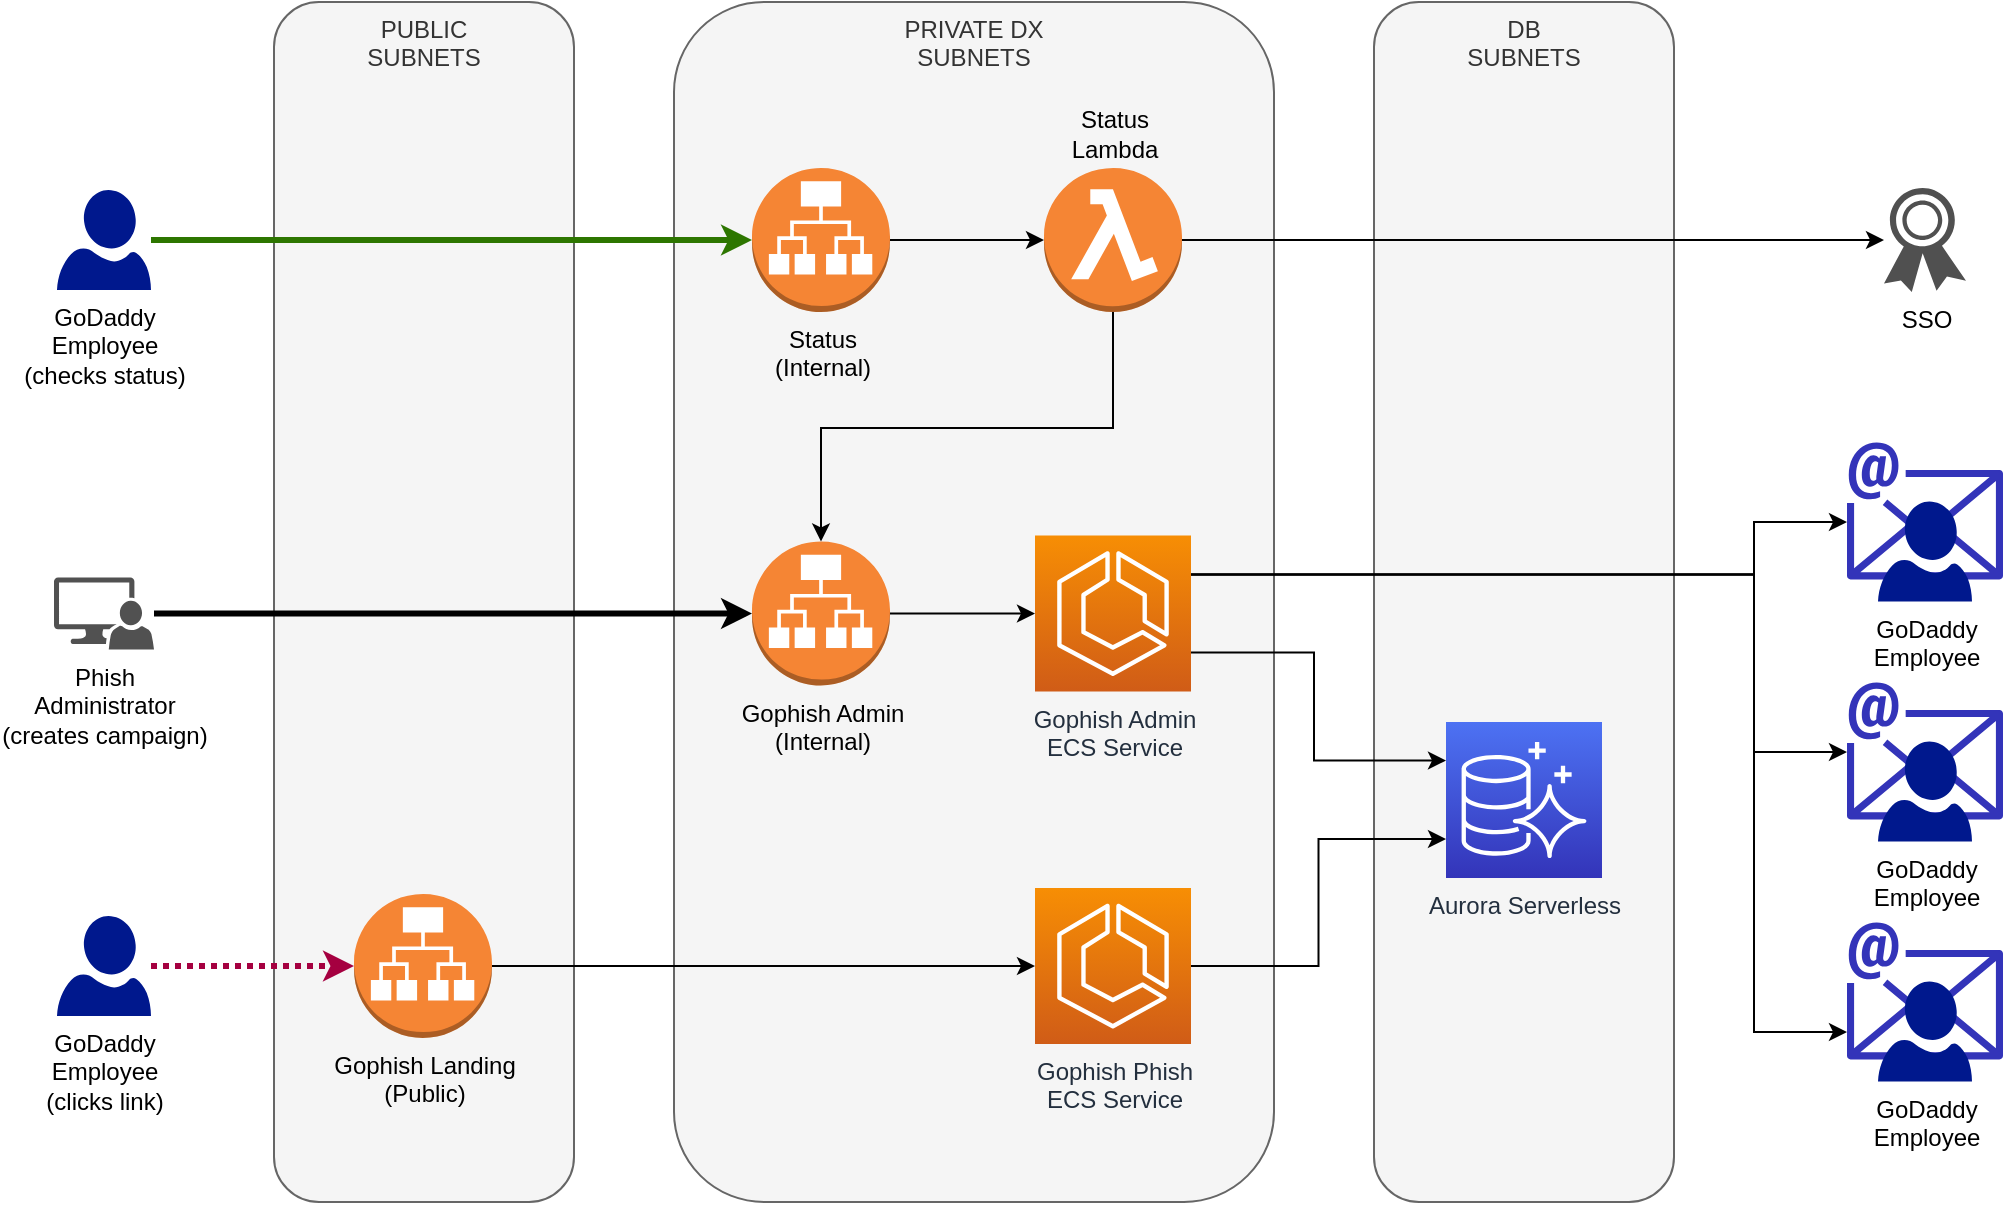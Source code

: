 <mxfile version="14.5.3" type="device"><diagram id="dbTpUUwcQg8826ENj-n-" name="Page-1"><mxGraphModel dx="1422" dy="698" grid="1" gridSize="10" guides="1" tooltips="1" connect="1" arrows="1" fold="1" page="1" pageScale="1" pageWidth="850" pageHeight="1100" math="0" shadow="0"><root><mxCell id="0"/><mxCell id="1" parent="0"/><mxCell id="kDP_McJmH35jyMClg4RA-3" value="&lt;div&gt;DB&lt;/div&gt;&lt;div&gt;SUBNETS&lt;br&gt;&lt;/div&gt;" style="rounded=1;whiteSpace=wrap;html=1;labelPosition=center;verticalLabelPosition=middle;align=center;verticalAlign=top;fillColor=#f5f5f5;strokeColor=#666666;fontColor=#333333;" parent="1" vertex="1"><mxGeometry x="710" y="40" width="150" height="600" as="geometry"/></mxCell><mxCell id="kDP_McJmH35jyMClg4RA-2" value="&lt;div&gt;PRIVATE DX&lt;br&gt;&lt;/div&gt;&lt;div&gt;SUBNETS&lt;br&gt;&lt;/div&gt;" style="rounded=1;whiteSpace=wrap;html=1;labelPosition=center;verticalLabelPosition=middle;align=center;verticalAlign=top;fillColor=#f5f5f5;strokeColor=#666666;fontColor=#333333;" parent="1" vertex="1"><mxGeometry x="360" y="40" width="300" height="600" as="geometry"/></mxCell><mxCell id="kDP_McJmH35jyMClg4RA-1" value="&lt;div&gt;PUBLIC&lt;/div&gt;&lt;div&gt;SUBNETS&lt;br&gt;&lt;/div&gt;" style="rounded=1;whiteSpace=wrap;html=1;labelPosition=center;verticalLabelPosition=middle;align=center;verticalAlign=top;fillColor=#f5f5f5;strokeColor=#666666;fontColor=#333333;" parent="1" vertex="1"><mxGeometry x="160" y="40" width="150" height="600" as="geometry"/></mxCell><mxCell id="P8-zaJmGU9PlwZhn_C0Y-16" style="edgeStyle=orthogonalEdgeStyle;rounded=0;orthogonalLoop=1;jettySize=auto;html=1;entryX=0;entryY=0.5;entryDx=0;entryDy=0;entryPerimeter=0;" parent="1" source="P8-zaJmGU9PlwZhn_C0Y-2" target="P8-zaJmGU9PlwZhn_C0Y-6" edge="1"><mxGeometry relative="1" as="geometry"/></mxCell><mxCell id="P8-zaJmGU9PlwZhn_C0Y-2" value="&lt;div&gt;Gophish Admin&lt;/div&gt;&lt;div&gt;(Internal)&lt;br&gt;&lt;/div&gt;" style="outlineConnect=0;dashed=0;verticalLabelPosition=bottom;verticalAlign=top;align=center;html=1;shape=mxgraph.aws3.application_load_balancer;fillColor=#F58534;gradientColor=none;" parent="1" vertex="1"><mxGeometry x="399" y="309.75" width="69" height="72" as="geometry"/></mxCell><mxCell id="P8-zaJmGU9PlwZhn_C0Y-22" style="edgeStyle=orthogonalEdgeStyle;rounded=0;orthogonalLoop=1;jettySize=auto;html=1;" parent="1" source="P8-zaJmGU9PlwZhn_C0Y-3" target="P8-zaJmGU9PlwZhn_C0Y-21" edge="1"><mxGeometry relative="1" as="geometry"/></mxCell><mxCell id="P8-zaJmGU9PlwZhn_C0Y-29" style="edgeStyle=orthogonalEdgeStyle;rounded=0;orthogonalLoop=1;jettySize=auto;html=1;entryX=0.5;entryY=0;entryDx=0;entryDy=0;entryPerimeter=0;exitX=0.5;exitY=1;exitDx=0;exitDy=0;exitPerimeter=0;" parent="1" source="P8-zaJmGU9PlwZhn_C0Y-3" target="P8-zaJmGU9PlwZhn_C0Y-2" edge="1"><mxGeometry relative="1" as="geometry"><Array as="points"><mxPoint x="580" y="253"/><mxPoint x="434" y="253"/></Array></mxGeometry></mxCell><mxCell id="P8-zaJmGU9PlwZhn_C0Y-3" value="&lt;div&gt;Status&lt;/div&gt;&lt;div&gt;Lambda&lt;br&gt;&lt;/div&gt;" style="outlineConnect=0;dashed=0;verticalLabelPosition=top;verticalAlign=bottom;align=center;html=1;shape=mxgraph.aws3.lambda_function;fillColor=#F58534;gradientColor=none;labelPosition=center;" parent="1" vertex="1"><mxGeometry x="545" y="123" width="69" height="72" as="geometry"/></mxCell><mxCell id="P8-zaJmGU9PlwZhn_C0Y-17" style="edgeStyle=orthogonalEdgeStyle;rounded=0;orthogonalLoop=1;jettySize=auto;html=1;entryX=0;entryY=0.5;entryDx=0;entryDy=0;entryPerimeter=0;" parent="1" source="P8-zaJmGU9PlwZhn_C0Y-4" target="P8-zaJmGU9PlwZhn_C0Y-14" edge="1"><mxGeometry relative="1" as="geometry"/></mxCell><mxCell id="P8-zaJmGU9PlwZhn_C0Y-4" value="&lt;div&gt;Gophish Landing&lt;/div&gt;&lt;div&gt;(Public)&lt;/div&gt;" style="outlineConnect=0;dashed=0;verticalLabelPosition=bottom;verticalAlign=top;align=center;html=1;shape=mxgraph.aws3.application_load_balancer;fillColor=#F58534;gradientColor=none;" parent="1" vertex="1"><mxGeometry x="200" y="486" width="69" height="72" as="geometry"/></mxCell><mxCell id="P8-zaJmGU9PlwZhn_C0Y-18" style="edgeStyle=orthogonalEdgeStyle;rounded=0;orthogonalLoop=1;jettySize=auto;html=1;entryX=0;entryY=0.5;entryDx=0;entryDy=0;entryPerimeter=0;" parent="1" source="P8-zaJmGU9PlwZhn_C0Y-5" target="P8-zaJmGU9PlwZhn_C0Y-3" edge="1"><mxGeometry relative="1" as="geometry"/></mxCell><mxCell id="P8-zaJmGU9PlwZhn_C0Y-5" value="&lt;div&gt;Status&lt;/div&gt;&lt;div&gt;(Internal)&lt;br&gt;&lt;/div&gt;" style="outlineConnect=0;dashed=0;verticalLabelPosition=bottom;verticalAlign=top;align=center;html=1;shape=mxgraph.aws3.application_load_balancer;fillColor=#F58534;gradientColor=none;" parent="1" vertex="1"><mxGeometry x="399" y="123" width="69" height="72" as="geometry"/></mxCell><mxCell id="P8-zaJmGU9PlwZhn_C0Y-19" style="edgeStyle=orthogonalEdgeStyle;rounded=0;orthogonalLoop=1;jettySize=auto;html=1;entryX=0;entryY=0.25;entryDx=0;entryDy=0;entryPerimeter=0;exitX=1;exitY=0.75;exitDx=0;exitDy=0;exitPerimeter=0;" parent="1" source="P8-zaJmGU9PlwZhn_C0Y-6" edge="1"><mxGeometry relative="1" as="geometry"><mxPoint x="746" y="419.25" as="targetPoint"/><Array as="points"><mxPoint x="680" y="365"/><mxPoint x="680" y="419"/></Array></mxGeometry></mxCell><mxCell id="rclAtBY9tt3vGQiT40PX-13" style="edgeStyle=orthogonalEdgeStyle;rounded=0;orthogonalLoop=1;jettySize=auto;html=1;exitX=1;exitY=0.25;exitDx=0;exitDy=0;exitPerimeter=0;" edge="1" parent="1" source="P8-zaJmGU9PlwZhn_C0Y-6" target="rclAtBY9tt3vGQiT40PX-1"><mxGeometry relative="1" as="geometry"><Array as="points"><mxPoint x="900" y="326"/><mxPoint x="900" y="300"/></Array></mxGeometry></mxCell><mxCell id="rclAtBY9tt3vGQiT40PX-14" style="edgeStyle=orthogonalEdgeStyle;rounded=0;orthogonalLoop=1;jettySize=auto;html=1;exitX=1;exitY=0.25;exitDx=0;exitDy=0;exitPerimeter=0;" edge="1" parent="1" source="P8-zaJmGU9PlwZhn_C0Y-6" target="rclAtBY9tt3vGQiT40PX-7"><mxGeometry relative="1" as="geometry"><Array as="points"><mxPoint x="900" y="326"/><mxPoint x="900" y="415"/></Array></mxGeometry></mxCell><mxCell id="rclAtBY9tt3vGQiT40PX-15" style="edgeStyle=orthogonalEdgeStyle;rounded=0;orthogonalLoop=1;jettySize=auto;html=1;exitX=1;exitY=0.25;exitDx=0;exitDy=0;exitPerimeter=0;" edge="1" parent="1" source="P8-zaJmGU9PlwZhn_C0Y-6" target="rclAtBY9tt3vGQiT40PX-10"><mxGeometry relative="1" as="geometry"><Array as="points"><mxPoint x="900" y="326"/><mxPoint x="900" y="555"/></Array></mxGeometry></mxCell><mxCell id="P8-zaJmGU9PlwZhn_C0Y-6" value="&lt;div&gt;Gophish Admin&lt;/div&gt;&lt;div&gt;ECS Service&lt;br&gt;&lt;/div&gt;" style="points=[[0,0,0],[0.25,0,0],[0.5,0,0],[0.75,0,0],[1,0,0],[0,1,0],[0.25,1,0],[0.5,1,0],[0.75,1,0],[1,1,0],[0,0.25,0],[0,0.5,0],[0,0.75,0],[1,0.25,0],[1,0.5,0],[1,0.75,0]];outlineConnect=0;fontColor=#232F3E;gradientColor=#F78E04;gradientDirection=north;fillColor=#D05C17;strokeColor=#ffffff;dashed=0;verticalLabelPosition=bottom;verticalAlign=top;align=center;html=1;fontSize=12;fontStyle=0;aspect=fixed;shape=mxgraph.aws4.resourceIcon;resIcon=mxgraph.aws4.ecs;" parent="1" vertex="1"><mxGeometry x="540.5" y="306.75" width="78" height="78" as="geometry"/></mxCell><mxCell id="P8-zaJmGU9PlwZhn_C0Y-28" style="edgeStyle=orthogonalEdgeStyle;rounded=0;orthogonalLoop=1;jettySize=auto;html=1;entryX=0;entryY=0.5;entryDx=0;entryDy=0;entryPerimeter=0;strokeWidth=3;" parent="1" source="P8-zaJmGU9PlwZhn_C0Y-7" target="P8-zaJmGU9PlwZhn_C0Y-2" edge="1"><mxGeometry relative="1" as="geometry"/></mxCell><mxCell id="P8-zaJmGU9PlwZhn_C0Y-7" value="&lt;div&gt;Phish&lt;/div&gt;&lt;div&gt;Administrator&lt;br&gt;&lt;/div&gt;&lt;div&gt;(creates campaign)&lt;br&gt;&lt;/div&gt;" style="pointerEvents=1;shadow=0;dashed=0;html=1;strokeColor=none;labelPosition=center;verticalLabelPosition=bottom;verticalAlign=top;align=center;fillColor=#515151;shape=mxgraph.mscae.system_center.admin_console" parent="1" vertex="1"><mxGeometry x="50" y="327.75" width="50" height="36" as="geometry"/></mxCell><mxCell id="P8-zaJmGU9PlwZhn_C0Y-26" style="edgeStyle=orthogonalEdgeStyle;rounded=0;orthogonalLoop=1;jettySize=auto;html=1;entryX=0;entryY=0.5;entryDx=0;entryDy=0;entryPerimeter=0;strokeWidth=3;fillColor=#d80073;strokeColor=#A50040;dashed=1;dashPattern=1 1;" parent="1" source="P8-zaJmGU9PlwZhn_C0Y-8" target="P8-zaJmGU9PlwZhn_C0Y-4" edge="1"><mxGeometry relative="1" as="geometry"/></mxCell><mxCell id="P8-zaJmGU9PlwZhn_C0Y-8" value="&lt;div&gt;GoDaddy&lt;/div&gt;&lt;div&gt;Employee&lt;/div&gt;&lt;div&gt;(clicks link)&lt;br&gt;&lt;/div&gt;" style="aspect=fixed;pointerEvents=1;shadow=0;dashed=0;html=1;strokeColor=none;labelPosition=center;verticalLabelPosition=bottom;verticalAlign=top;align=center;fillColor=#00188D;shape=mxgraph.azure.user" parent="1" vertex="1"><mxGeometry x="51.5" y="497" width="47" height="50" as="geometry"/></mxCell><mxCell id="P8-zaJmGU9PlwZhn_C0Y-9" value="Aurora Serverless" style="points=[[0,0,0],[0.25,0,0],[0.5,0,0],[0.75,0,0],[1,0,0],[0,1,0],[0.25,1,0],[0.5,1,0],[0.75,1,0],[1,1,0],[0,0.25,0],[0,0.5,0],[0,0.75,0],[1,0.25,0],[1,0.5,0],[1,0.75,0]];outlineConnect=0;fontColor=#232F3E;gradientColor=#4D72F3;gradientDirection=north;fillColor=#3334B9;strokeColor=#ffffff;dashed=0;verticalLabelPosition=bottom;verticalAlign=top;align=center;html=1;fontSize=12;fontStyle=0;aspect=fixed;shape=mxgraph.aws4.resourceIcon;resIcon=mxgraph.aws4.aurora;" parent="1" vertex="1"><mxGeometry x="746" y="400" width="78" height="78" as="geometry"/></mxCell><mxCell id="P8-zaJmGU9PlwZhn_C0Y-20" style="edgeStyle=orthogonalEdgeStyle;rounded=0;orthogonalLoop=1;jettySize=auto;html=1;entryX=0;entryY=0.75;entryDx=0;entryDy=0;entryPerimeter=0;" parent="1" source="P8-zaJmGU9PlwZhn_C0Y-14" target="P8-zaJmGU9PlwZhn_C0Y-9" edge="1"><mxGeometry relative="1" as="geometry"/></mxCell><mxCell id="P8-zaJmGU9PlwZhn_C0Y-14" value="&lt;div&gt;Gophish Phish&lt;/div&gt;&lt;div&gt;ECS Service&lt;br&gt;&lt;/div&gt;" style="points=[[0,0,0],[0.25,0,0],[0.5,0,0],[0.75,0,0],[1,0,0],[0,1,0],[0.25,1,0],[0.5,1,0],[0.75,1,0],[1,1,0],[0,0.25,0],[0,0.5,0],[0,0.75,0],[1,0.25,0],[1,0.5,0],[1,0.75,0]];outlineConnect=0;fontColor=#232F3E;gradientColor=#F78E04;gradientDirection=north;fillColor=#D05C17;strokeColor=#ffffff;dashed=0;verticalLabelPosition=bottom;verticalAlign=top;align=center;html=1;fontSize=12;fontStyle=0;aspect=fixed;shape=mxgraph.aws4.resourceIcon;resIcon=mxgraph.aws4.ecs;" parent="1" vertex="1"><mxGeometry x="540.5" y="483" width="78" height="78" as="geometry"/></mxCell><mxCell id="P8-zaJmGU9PlwZhn_C0Y-21" value="SSO" style="pointerEvents=1;shadow=0;dashed=0;html=1;strokeColor=none;fillColor=#505050;labelPosition=center;verticalLabelPosition=bottom;verticalAlign=top;outlineConnect=0;align=center;shape=mxgraph.office.security.token;" parent="1" vertex="1"><mxGeometry x="965" y="133" width="41" height="52" as="geometry"/></mxCell><mxCell id="P8-zaJmGU9PlwZhn_C0Y-25" style="edgeStyle=orthogonalEdgeStyle;rounded=0;orthogonalLoop=1;jettySize=auto;html=1;entryX=0;entryY=0.5;entryDx=0;entryDy=0;entryPerimeter=0;strokeWidth=3;fillColor=#60a917;strokeColor=#2D7600;" parent="1" source="P8-zaJmGU9PlwZhn_C0Y-24" target="P8-zaJmGU9PlwZhn_C0Y-5" edge="1"><mxGeometry relative="1" as="geometry"/></mxCell><mxCell id="P8-zaJmGU9PlwZhn_C0Y-24" value="&lt;div&gt;GoDaddy&lt;/div&gt;&lt;div&gt;Employee&lt;br&gt;&lt;/div&gt;&lt;div&gt;(checks status)&lt;br&gt;&lt;/div&gt;" style="aspect=fixed;pointerEvents=1;shadow=0;dashed=0;html=1;strokeColor=none;labelPosition=center;verticalLabelPosition=bottom;verticalAlign=top;align=center;fillColor=#00188D;shape=mxgraph.azure.user" parent="1" vertex="1"><mxGeometry x="51.5" y="134" width="47" height="50" as="geometry"/></mxCell><mxCell id="rclAtBY9tt3vGQiT40PX-5" value="" style="group" vertex="1" connectable="0" parent="1"><mxGeometry x="946.5" y="260" width="78" height="79.75" as="geometry"/></mxCell><mxCell id="rclAtBY9tt3vGQiT40PX-1" value="" style="outlineConnect=0;fontColor=#232F3E;gradientColor=none;fillColor=#3334B9;strokeColor=none;dashed=0;verticalLabelPosition=bottom;verticalAlign=top;align=center;html=1;fontSize=12;fontStyle=0;aspect=fixed;pointerEvents=1;shape=mxgraph.aws4.email;" vertex="1" parent="rclAtBY9tt3vGQiT40PX-5"><mxGeometry width="78" height="69" as="geometry"/></mxCell><mxCell id="rclAtBY9tt3vGQiT40PX-2" value="&lt;div&gt;GoDaddy&lt;/div&gt;&lt;div&gt;Employee&lt;br&gt;&lt;/div&gt;" style="aspect=fixed;pointerEvents=1;shadow=0;dashed=0;html=1;strokeColor=none;labelPosition=center;verticalLabelPosition=bottom;verticalAlign=top;align=center;fillColor=#00188D;shape=mxgraph.azure.user" vertex="1" parent="rclAtBY9tt3vGQiT40PX-5"><mxGeometry x="15.5" y="29.75" width="47" height="50" as="geometry"/></mxCell><mxCell id="rclAtBY9tt3vGQiT40PX-6" value="" style="group" vertex="1" connectable="0" parent="1"><mxGeometry x="946.5" y="380" width="78" height="79.75" as="geometry"/></mxCell><mxCell id="rclAtBY9tt3vGQiT40PX-7" value="" style="outlineConnect=0;fontColor=#232F3E;gradientColor=none;fillColor=#3334B9;strokeColor=none;dashed=0;verticalLabelPosition=bottom;verticalAlign=top;align=center;html=1;fontSize=12;fontStyle=0;aspect=fixed;pointerEvents=1;shape=mxgraph.aws4.email;" vertex="1" parent="rclAtBY9tt3vGQiT40PX-6"><mxGeometry width="78" height="69" as="geometry"/></mxCell><mxCell id="rclAtBY9tt3vGQiT40PX-8" value="&lt;div&gt;GoDaddy&lt;/div&gt;&lt;div&gt;Employee&lt;br&gt;&lt;/div&gt;" style="aspect=fixed;pointerEvents=1;shadow=0;dashed=0;html=1;strokeColor=none;labelPosition=center;verticalLabelPosition=bottom;verticalAlign=top;align=center;fillColor=#00188D;shape=mxgraph.azure.user" vertex="1" parent="rclAtBY9tt3vGQiT40PX-6"><mxGeometry x="15.5" y="29.75" width="47" height="50" as="geometry"/></mxCell><mxCell id="rclAtBY9tt3vGQiT40PX-9" value="" style="group" vertex="1" connectable="0" parent="1"><mxGeometry x="946.5" y="500" width="78" height="79.75" as="geometry"/></mxCell><mxCell id="rclAtBY9tt3vGQiT40PX-10" value="" style="outlineConnect=0;fontColor=#232F3E;gradientColor=none;fillColor=#3334B9;strokeColor=none;dashed=0;verticalLabelPosition=bottom;verticalAlign=top;align=center;html=1;fontSize=12;fontStyle=0;aspect=fixed;pointerEvents=1;shape=mxgraph.aws4.email;" vertex="1" parent="rclAtBY9tt3vGQiT40PX-9"><mxGeometry width="78" height="69" as="geometry"/></mxCell><mxCell id="rclAtBY9tt3vGQiT40PX-11" value="&lt;div&gt;GoDaddy&lt;/div&gt;&lt;div&gt;Employee&lt;br&gt;&lt;/div&gt;" style="aspect=fixed;pointerEvents=1;shadow=0;dashed=0;html=1;strokeColor=none;labelPosition=center;verticalLabelPosition=bottom;verticalAlign=top;align=center;fillColor=#00188D;shape=mxgraph.azure.user" vertex="1" parent="rclAtBY9tt3vGQiT40PX-9"><mxGeometry x="15.5" y="29.75" width="47" height="50" as="geometry"/></mxCell></root></mxGraphModel></diagram></mxfile>
